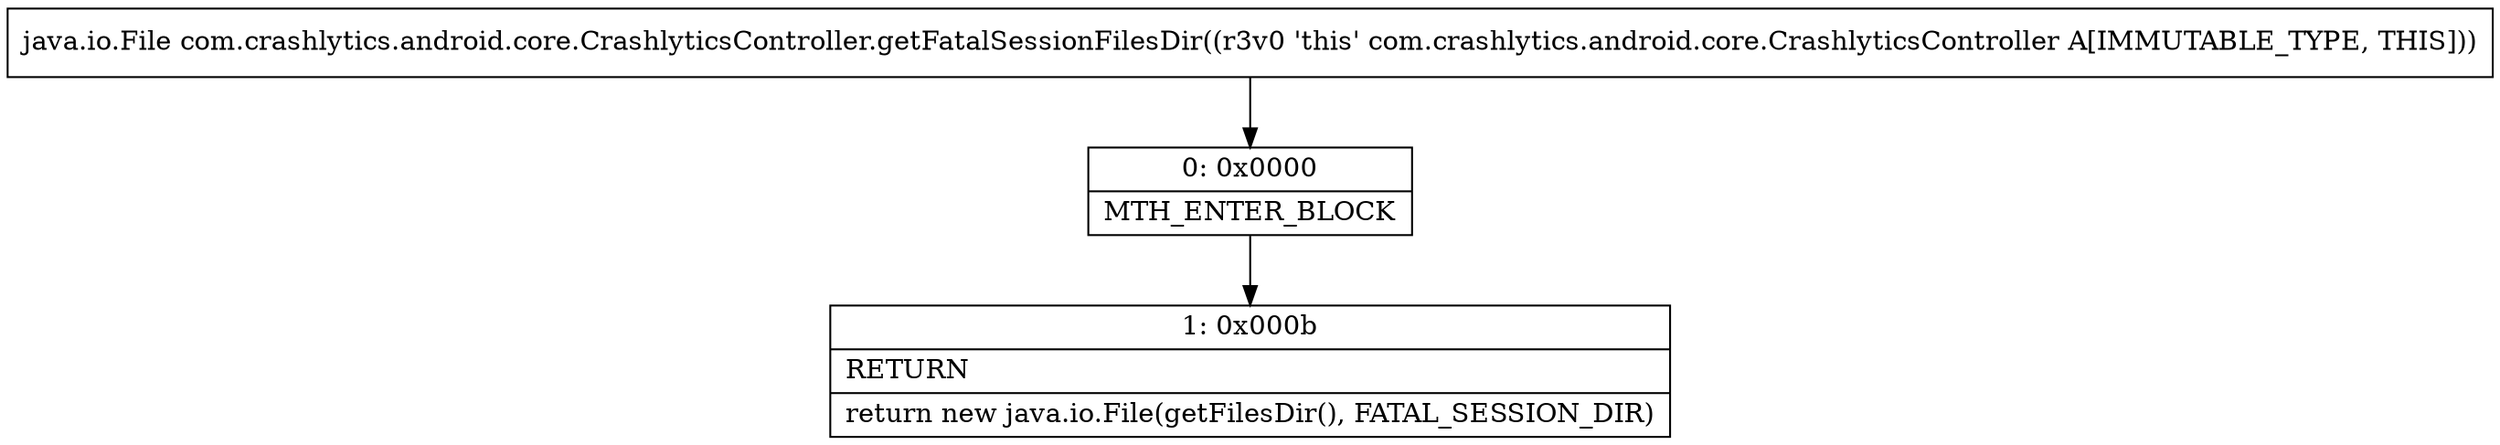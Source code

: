 digraph "CFG forcom.crashlytics.android.core.CrashlyticsController.getFatalSessionFilesDir()Ljava\/io\/File;" {
Node_0 [shape=record,label="{0\:\ 0x0000|MTH_ENTER_BLOCK\l}"];
Node_1 [shape=record,label="{1\:\ 0x000b|RETURN\l|return new java.io.File(getFilesDir(), FATAL_SESSION_DIR)\l}"];
MethodNode[shape=record,label="{java.io.File com.crashlytics.android.core.CrashlyticsController.getFatalSessionFilesDir((r3v0 'this' com.crashlytics.android.core.CrashlyticsController A[IMMUTABLE_TYPE, THIS])) }"];
MethodNode -> Node_0;
Node_0 -> Node_1;
}

